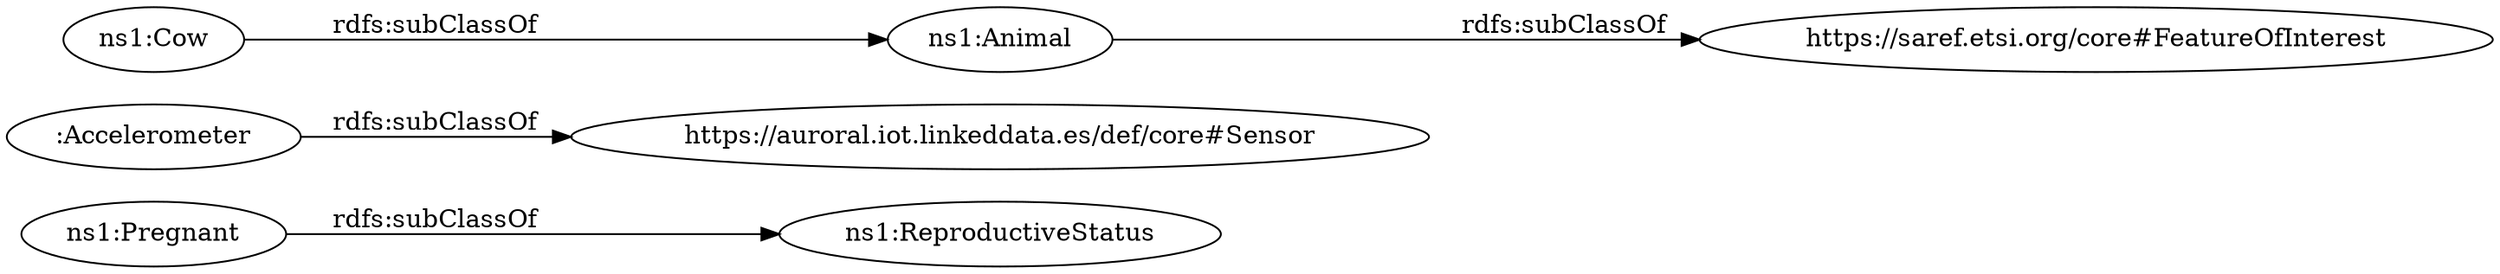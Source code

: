 digraph ar2dtool_diagram { 
rankdir=LR;
size="1000"
	"ns1:Pregnant" -> "ns1:ReproductiveStatus" [ label = "rdfs:subClassOf" ];
	":Accelerometer" -> "https://auroral.iot.linkeddata.es/def/core#Sensor" [ label = "rdfs:subClassOf" ];
	"ns1:Animal" -> "https://saref.etsi.org/core#FeatureOfInterest" [ label = "rdfs:subClassOf" ];
	"ns1:Cow" -> "ns1:Animal" [ label = "rdfs:subClassOf" ];

}
